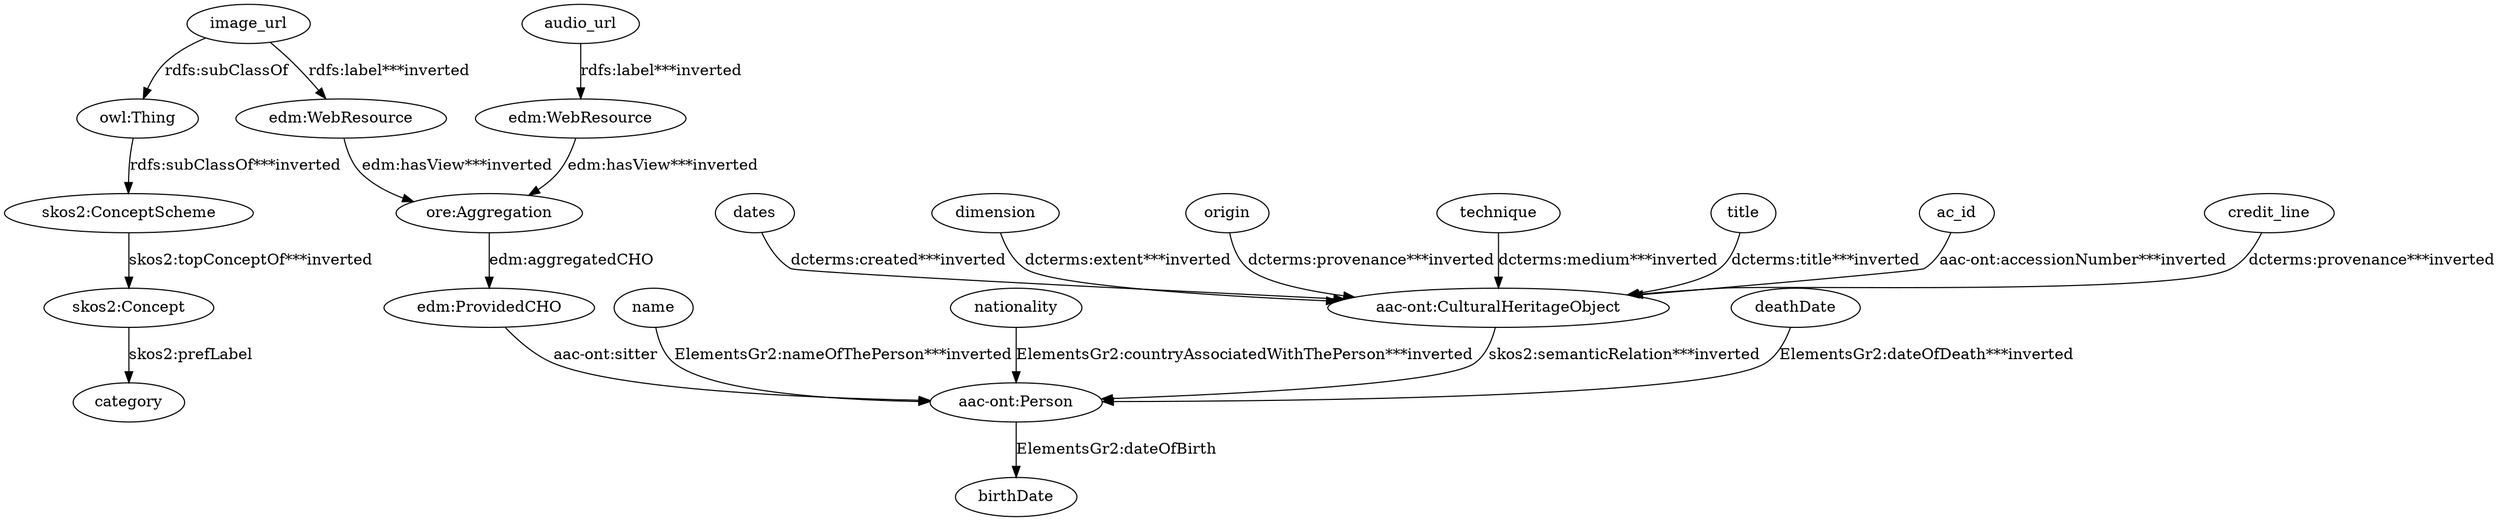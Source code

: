 digraph {
  "aac-ont:CulturalHeritageObject1" [type=class_uri,label="aac-ont:CulturalHeritageObject"]
  "aac-ont:Person1" [type=class_uri,label="aac-ont:Person"]
  birthDate [type=attribute_name,label=birthDate]
  ac_id [type=attribute_name,label=ac_id]
  audio_url [type=attribute_name,label=audio_url]
  "edm:WebResource2" [type=class_uri,label="edm:WebResource"]
  credit_line [type=attribute_name,label=credit_line]
  dates [type=attribute_name,label=dates]
  deathDate [type=attribute_name,label=deathDate]
  dimension [type=attribute_name,label=dimension]
  "edm:ProvidedCHO" [type=class_uri,label="edm:ProvidedCHO"]
  "edm:WebResource1" [type=class_uri,label="edm:WebResource"]
  "ore:Aggregation" [type=class_uri,label="ore:Aggregation"]
  image_url [type=attribute_name,label=image_url]
  "owl:Thing" [type=special,label="owl:Thing"]
  name [type=attribute_name,label=name]
  nationality [type=attribute_name,label=nationality]
  origin [type=attribute_name,label=origin]
  "skos2:ConceptScheme" [type=class_uri,label="skos2:ConceptScheme"]
  "skos2:Concept1" [type=class_uri,label="skos2:Concept"]
  category [type=attribute_name,label=category]
  technique [type=attribute_name,label=technique]
  title [type=attribute_name,label=title]
  "aac-ont:CulturalHeritageObject1" -> "aac-ont:Person1" [type=inherited,label="skos2:semanticRelation***inverted"]
  "aac-ont:Person1" -> birthDate [label="ElementsGr2:dateOfBirth",type=st_property_uri]
  ac_id -> "aac-ont:CulturalHeritageObject1" [type=st_property_uri,label="aac-ont:accessionNumber***inverted"]
  audio_url -> "edm:WebResource2" [type=st_property_uri,label="rdfs:label***inverted"]
  credit_line -> "aac-ont:CulturalHeritageObject1" [type=st_property_uri,label="dcterms:provenance***inverted"]
  dates -> "aac-ont:CulturalHeritageObject1" [type=st_property_uri,label="dcterms:created***inverted"]
  deathDate -> "aac-ont:Person1" [type=st_property_uri,label="ElementsGr2:dateOfDeath***inverted"]
  dimension -> "aac-ont:CulturalHeritageObject1" [type=st_property_uri,label="dcterms:extent***inverted"]
  "edm:ProvidedCHO" -> "aac-ont:Person1" [label="aac-ont:sitter",type=direct_property_uri]
  "edm:WebResource1" -> "ore:Aggregation" [type=direct_property_uri,label="edm:hasView***inverted"]
  "edm:WebResource2" -> "ore:Aggregation" [type=direct_property_uri,label="edm:hasView***inverted"]
  image_url -> "edm:WebResource1" [type=st_property_uri,label="rdfs:label***inverted"]
  image_url -> "owl:Thing" [label="rdfs:subClassOf",type=inherited]
  name -> "aac-ont:Person1" [type=st_property_uri,label="ElementsGr2:nameOfThePerson***inverted"]
  nationality -> "aac-ont:Person1" [type=st_property_uri,label="ElementsGr2:countryAssociatedWithThePerson***inverted"]
  "ore:Aggregation" -> "edm:ProvidedCHO" [label="edm:aggregatedCHO",type=direct_property_uri]
  origin -> "aac-ont:CulturalHeritageObject1" [type=st_property_uri,label="dcterms:provenance***inverted"]
  "owl:Thing" -> "skos2:ConceptScheme" [type=inherited,label="rdfs:subClassOf***inverted"]
  "skos2:Concept1" -> category [label="skos2:prefLabel",type=st_property_uri]
  "skos2:ConceptScheme" -> "skos2:Concept1" [type=direct_property_uri,label="skos2:topConceptOf***inverted"]
  technique -> "aac-ont:CulturalHeritageObject1" [type=st_property_uri,label="dcterms:medium***inverted"]
  title -> "aac-ont:CulturalHeritageObject1" [type=st_property_uri,label="dcterms:title***inverted"]
}
